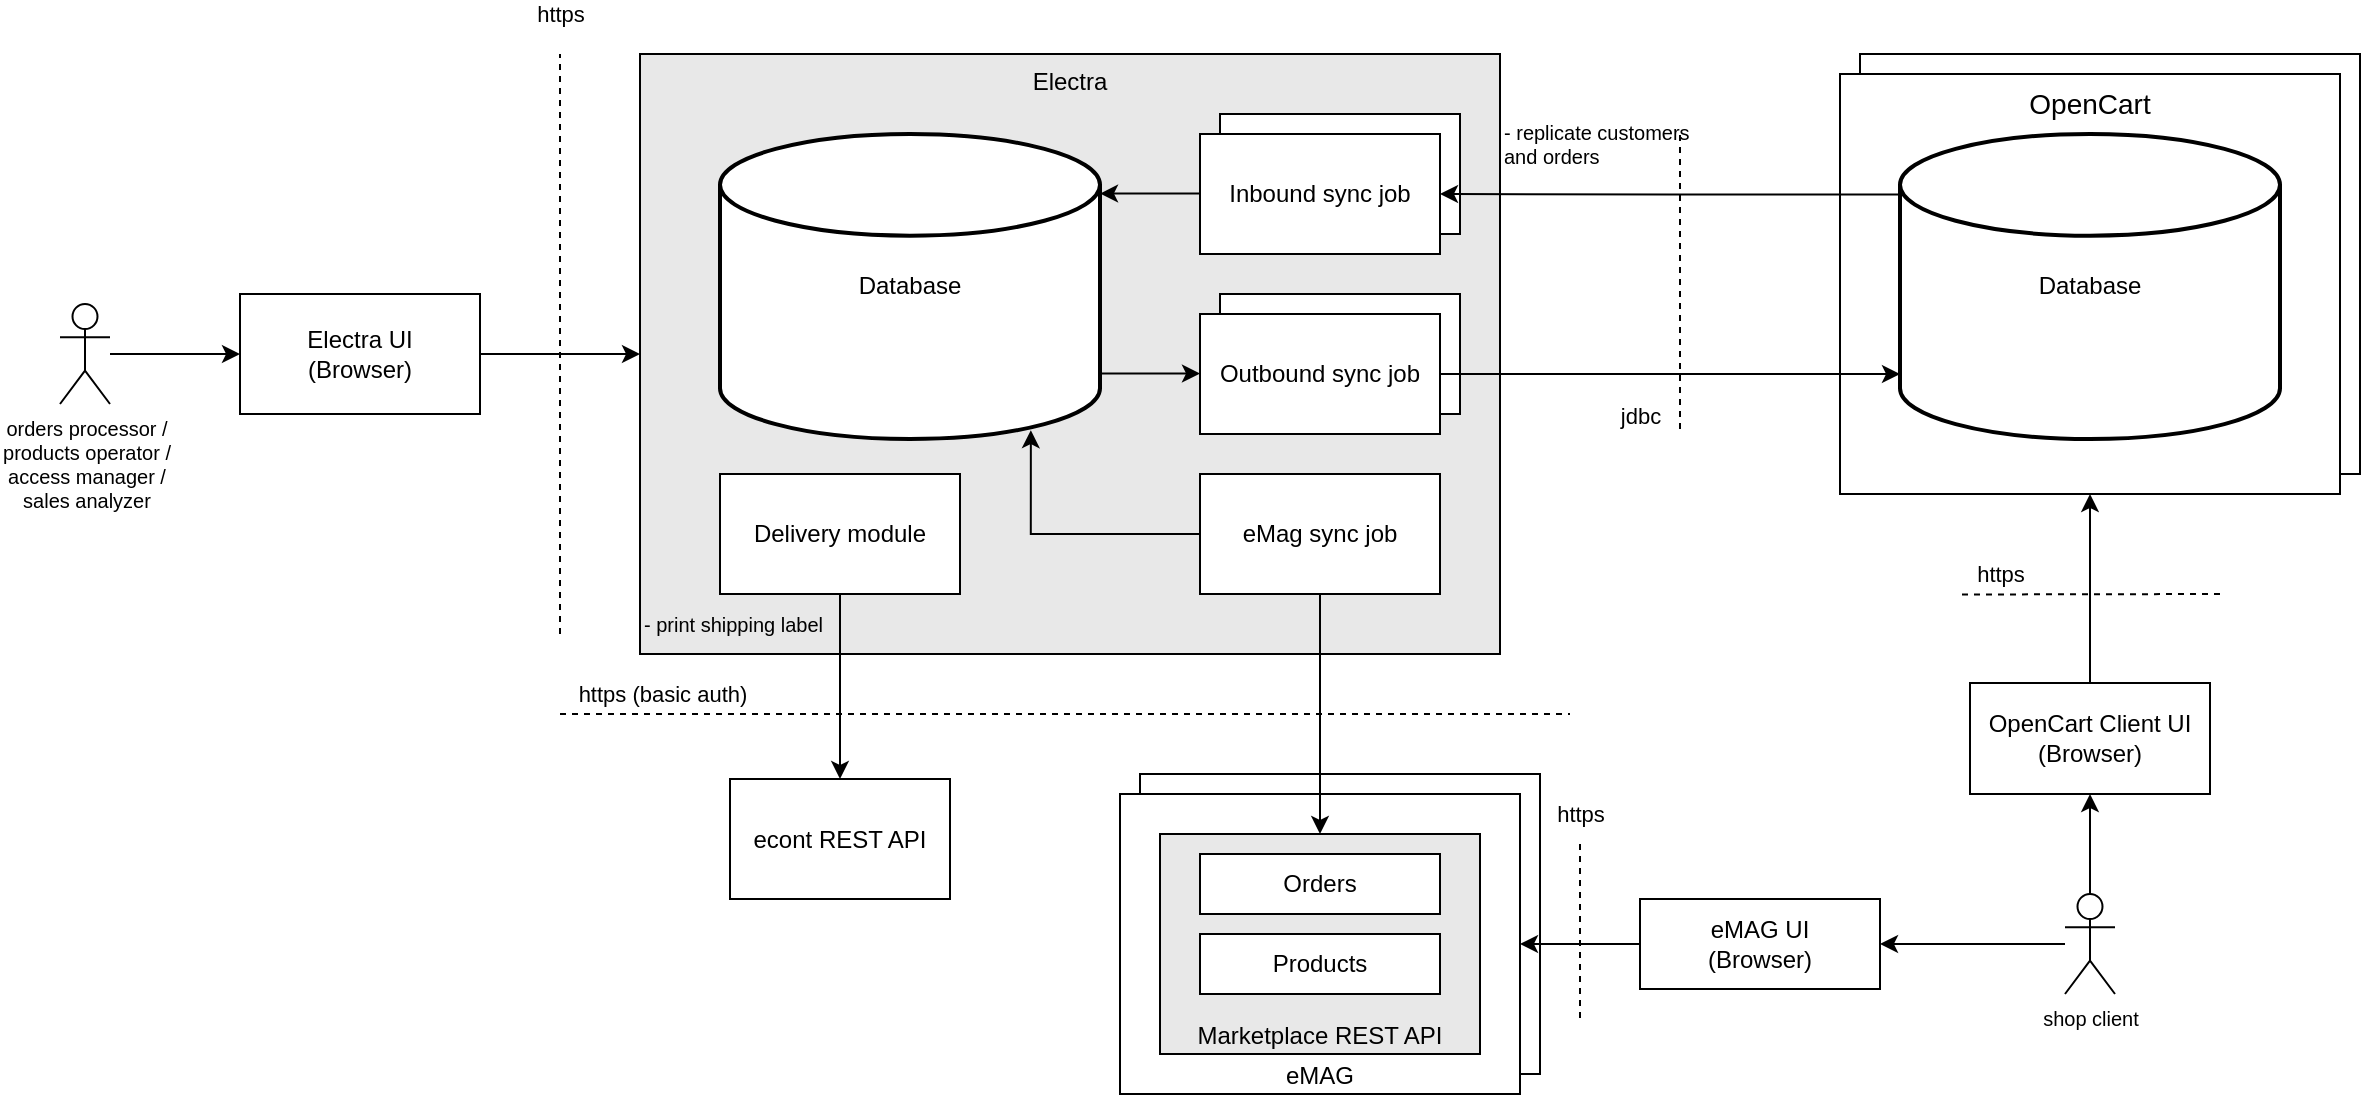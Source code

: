 <mxfile version="23.0.2" type="device">
  <diagram name="overview" id="jfaSSI0YDOlwRBaEhNCn">
    <mxGraphModel dx="3980" dy="794" grid="1" gridSize="10" guides="1" tooltips="1" connect="1" arrows="1" fold="1" page="1" pageScale="1" pageWidth="850" pageHeight="1100" math="0" shadow="0">
      <root>
        <mxCell id="0" />
        <mxCell id="1" parent="0" />
        <mxCell id="mPyWIJrdd4WARDl86ui0-10" value="" style="rounded=0;whiteSpace=wrap;html=1;verticalAlign=bottom;" vertex="1" parent="1">
          <mxGeometry x="-1160" y="660" width="200" height="150" as="geometry" />
        </mxCell>
        <mxCell id="mPyWIJrdd4WARDl86ui0-5" value="" style="rounded=0;whiteSpace=wrap;html=1;verticalAlign=bottom;" vertex="1" parent="1">
          <mxGeometry x="-800" y="300" width="250" height="210" as="geometry" />
        </mxCell>
        <mxCell id="P3PB628fnjOcMtxx2Tqv-17" value="Electra" style="rounded=0;whiteSpace=wrap;html=1;verticalAlign=top;labelBackgroundColor=none;fillColor=#E8E8E8;strokeColor=default;gradientColor=none;" parent="1" vertex="1">
          <mxGeometry x="-1410" y="300" width="430" height="300" as="geometry" />
        </mxCell>
        <mxCell id="FzFCCTIcR-hlnhcNfVOo-4" value="" style="rounded=0;whiteSpace=wrap;html=1;" parent="1" vertex="1">
          <mxGeometry x="-1120" y="420" width="120" height="60" as="geometry" />
        </mxCell>
        <mxCell id="FzFCCTIcR-hlnhcNfVOo-3" value="" style="rounded=0;whiteSpace=wrap;html=1;" parent="1" vertex="1">
          <mxGeometry x="-1120" y="330" width="120" height="60" as="geometry" />
        </mxCell>
        <mxCell id="P3PB628fnjOcMtxx2Tqv-16" value="eMAG" style="rounded=0;whiteSpace=wrap;html=1;verticalAlign=bottom;" parent="1" vertex="1">
          <mxGeometry x="-1170" y="670" width="200" height="150" as="geometry" />
        </mxCell>
        <mxCell id="P3PB628fnjOcMtxx2Tqv-4" value="Marketplace REST API" style="rounded=0;whiteSpace=wrap;html=1;verticalAlign=bottom;fillColor=#E8E8E8;" parent="1" vertex="1">
          <mxGeometry x="-1150" y="690" width="160" height="110" as="geometry" />
        </mxCell>
        <mxCell id="P3PB628fnjOcMtxx2Tqv-13" value="Orders" style="rounded=0;whiteSpace=wrap;html=1;" parent="1" vertex="1">
          <mxGeometry x="-1130" y="700" width="120" height="30" as="geometry" />
        </mxCell>
        <mxCell id="P3PB628fnjOcMtxx2Tqv-14" value="Products" style="rounded=0;whiteSpace=wrap;html=1;" parent="1" vertex="1">
          <mxGeometry x="-1130" y="740" width="120" height="30" as="geometry" />
        </mxCell>
        <mxCell id="P3PB628fnjOcMtxx2Tqv-32" value="Outbound sync job" style="rounded=0;whiteSpace=wrap;html=1;" parent="1" vertex="1">
          <mxGeometry x="-1130" y="430" width="120" height="60" as="geometry" />
        </mxCell>
        <mxCell id="P3PB628fnjOcMtxx2Tqv-26" value="OpenCart" style="rounded=0;whiteSpace=wrap;html=1;verticalAlign=top;fontSize=14;" parent="1" vertex="1">
          <mxGeometry x="-810" y="310" width="250" height="210" as="geometry" />
        </mxCell>
        <mxCell id="P3PB628fnjOcMtxx2Tqv-33" value="Inbound sync job" style="rounded=0;whiteSpace=wrap;html=1;" parent="1" vertex="1">
          <mxGeometry x="-1130" y="340" width="120" height="60" as="geometry" />
        </mxCell>
        <mxCell id="P3PB628fnjOcMtxx2Tqv-52" style="edgeStyle=orthogonalEdgeStyle;rounded=0;orthogonalLoop=1;jettySize=auto;html=1;entryX=0.5;entryY=0;entryDx=0;entryDy=0;" parent="1" source="P3PB628fnjOcMtxx2Tqv-34" target="P3PB628fnjOcMtxx2Tqv-4" edge="1">
          <mxGeometry relative="1" as="geometry" />
        </mxCell>
        <mxCell id="P3PB628fnjOcMtxx2Tqv-84" style="edgeStyle=orthogonalEdgeStyle;rounded=0;orthogonalLoop=1;jettySize=auto;html=1;entryX=0.818;entryY=0.971;entryDx=0;entryDy=0;entryPerimeter=0;" parent="1" source="P3PB628fnjOcMtxx2Tqv-34" target="mPyWIJrdd4WARDl86ui0-6" edge="1">
          <mxGeometry relative="1" as="geometry">
            <mxPoint x="-1180" y="501.25" as="targetPoint" />
          </mxGeometry>
        </mxCell>
        <mxCell id="P3PB628fnjOcMtxx2Tqv-34" value="eMag sync job" style="rounded=0;whiteSpace=wrap;html=1;" parent="1" vertex="1">
          <mxGeometry x="-1130" y="510" width="120" height="60" as="geometry" />
        </mxCell>
        <mxCell id="P3PB628fnjOcMtxx2Tqv-36" value="Electra UI&lt;br&gt;(Browser)" style="rounded=0;whiteSpace=wrap;html=1;" parent="1" vertex="1">
          <mxGeometry x="-1610" y="420" width="120" height="60" as="geometry" />
        </mxCell>
        <mxCell id="P3PB628fnjOcMtxx2Tqv-39" value="https" style="endArrow=none;dashed=1;html=1;rounded=0;verticalAlign=middle;" parent="1" edge="1">
          <mxGeometry x="1" y="20" width="50" height="50" relative="1" as="geometry">
            <mxPoint x="-1450" y="590" as="sourcePoint" />
            <mxPoint x="-1450" y="300" as="targetPoint" />
            <mxPoint x="20" y="-20" as="offset" />
          </mxGeometry>
        </mxCell>
        <mxCell id="P3PB628fnjOcMtxx2Tqv-48" value="https" style="endArrow=none;dashed=1;html=1;rounded=0;verticalAlign=middle;" parent="1" edge="1">
          <mxGeometry x="0.692" y="-10" width="50" height="50" relative="1" as="geometry">
            <mxPoint x="-620" y="570" as="sourcePoint" />
            <mxPoint x="-750" y="570.25" as="targetPoint" />
            <mxPoint as="offset" />
          </mxGeometry>
        </mxCell>
        <mxCell id="P3PB628fnjOcMtxx2Tqv-51" value="jdbc" style="endArrow=none;dashed=1;html=1;rounded=0;verticalAlign=middle;" parent="1" edge="1">
          <mxGeometry x="-0.909" y="20" width="50" height="50" relative="1" as="geometry">
            <mxPoint x="-890" y="487.5" as="sourcePoint" />
            <mxPoint x="-890" y="337.5" as="targetPoint" />
            <mxPoint as="offset" />
          </mxGeometry>
        </mxCell>
        <mxCell id="P3PB628fnjOcMtxx2Tqv-53" value="https (basic auth)" style="endArrow=none;dashed=1;html=1;rounded=0;verticalAlign=middle;" parent="1" edge="1">
          <mxGeometry x="-0.8" y="10" width="50" height="50" relative="1" as="geometry">
            <mxPoint x="-1450" y="630" as="sourcePoint" />
            <mxPoint x="-945" y="630" as="targetPoint" />
            <mxPoint as="offset" />
          </mxGeometry>
        </mxCell>
        <mxCell id="P3PB628fnjOcMtxx2Tqv-87" value="- replicate customers&lt;br&gt;and orders" style="text;html=1;strokeColor=none;fillColor=none;align=left;verticalAlign=middle;whiteSpace=wrap;rounded=0;fontSize=10;" parent="1" vertex="1">
          <mxGeometry x="-980" y="330" width="130" height="30" as="geometry" />
        </mxCell>
        <mxCell id="mPyWIJrdd4WARDl86ui0-7" style="edgeStyle=orthogonalEdgeStyle;rounded=0;orthogonalLoop=1;jettySize=auto;html=1;entryX=1;entryY=0.5;entryDx=0;entryDy=0;" edge="1" parent="1" source="P3PB628fnjOcMtxx2Tqv-101" target="P3PB628fnjOcMtxx2Tqv-16">
          <mxGeometry relative="1" as="geometry" />
        </mxCell>
        <mxCell id="P3PB628fnjOcMtxx2Tqv-101" value="eMAG UI&lt;br&gt;(Browser)" style="rounded=0;whiteSpace=wrap;html=1;" parent="1" vertex="1">
          <mxGeometry x="-910" y="722.5" width="120" height="45" as="geometry" />
        </mxCell>
        <mxCell id="P3PB628fnjOcMtxx2Tqv-104" value="econt REST API" style="rounded=0;whiteSpace=wrap;html=1;" parent="1" vertex="1">
          <mxGeometry x="-1365" y="662.5" width="110" height="60" as="geometry" />
        </mxCell>
        <mxCell id="P3PB628fnjOcMtxx2Tqv-105" value="Delivery module" style="rounded=0;whiteSpace=wrap;html=1;" parent="1" vertex="1">
          <mxGeometry x="-1370" y="510" width="120" height="60" as="geometry" />
        </mxCell>
        <mxCell id="P3PB628fnjOcMtxx2Tqv-119" style="edgeStyle=orthogonalEdgeStyle;rounded=0;orthogonalLoop=1;jettySize=auto;html=1;" parent="1" source="P3PB628fnjOcMtxx2Tqv-105" target="P3PB628fnjOcMtxx2Tqv-104" edge="1">
          <mxGeometry relative="1" as="geometry" />
        </mxCell>
        <mxCell id="P3PB628fnjOcMtxx2Tqv-120" value="- print shipping label" style="text;html=1;strokeColor=none;fillColor=none;align=left;verticalAlign=middle;whiteSpace=wrap;rounded=0;fontSize=10;" parent="1" vertex="1">
          <mxGeometry x="-1410" y="570" width="130" height="30" as="geometry" />
        </mxCell>
        <mxCell id="P3PB628fnjOcMtxx2Tqv-131" style="edgeStyle=orthogonalEdgeStyle;rounded=0;orthogonalLoop=1;jettySize=auto;html=1;" parent="1" source="P3PB628fnjOcMtxx2Tqv-130" target="P3PB628fnjOcMtxx2Tqv-101" edge="1">
          <mxGeometry relative="1" as="geometry" />
        </mxCell>
        <mxCell id="mPyWIJrdd4WARDl86ui0-11" style="edgeStyle=orthogonalEdgeStyle;rounded=0;orthogonalLoop=1;jettySize=auto;html=1;entryX=0.5;entryY=1;entryDx=0;entryDy=0;" edge="1" parent="1" source="P3PB628fnjOcMtxx2Tqv-130" target="FzFCCTIcR-hlnhcNfVOo-72">
          <mxGeometry relative="1" as="geometry" />
        </mxCell>
        <mxCell id="P3PB628fnjOcMtxx2Tqv-130" value="shop client" style="shape=umlActor;verticalLabelPosition=bottom;verticalAlign=top;html=1;outlineConnect=0;fontSize=10;" parent="1" vertex="1">
          <mxGeometry x="-697.5" y="720" width="25" height="50" as="geometry" />
        </mxCell>
        <mxCell id="FzFCCTIcR-hlnhcNfVOo-32" style="edgeStyle=orthogonalEdgeStyle;rounded=0;orthogonalLoop=1;jettySize=auto;html=1;entryX=0;entryY=0.5;entryDx=0;entryDy=0;" parent="1" source="P3PB628fnjOcMtxx2Tqv-132" target="P3PB628fnjOcMtxx2Tqv-36" edge="1">
          <mxGeometry relative="1" as="geometry" />
        </mxCell>
        <mxCell id="P3PB628fnjOcMtxx2Tqv-132" value="orders processor /&lt;br&gt;products operator /&lt;br&gt;access manager /&lt;br&gt;sales analyzer" style="shape=umlActor;verticalLabelPosition=bottom;verticalAlign=top;html=1;outlineConnect=0;fontSize=10;" parent="1" vertex="1">
          <mxGeometry x="-1700" y="425" width="25" height="50" as="geometry" />
        </mxCell>
        <mxCell id="FzFCCTIcR-hlnhcNfVOo-31" style="edgeStyle=orthogonalEdgeStyle;rounded=0;orthogonalLoop=1;jettySize=auto;html=1;entryX=0;entryY=0.5;entryDx=0;entryDy=0;" parent="1" source="P3PB628fnjOcMtxx2Tqv-36" target="P3PB628fnjOcMtxx2Tqv-17" edge="1">
          <mxGeometry relative="1" as="geometry" />
        </mxCell>
        <mxCell id="FzFCCTIcR-hlnhcNfVOo-70" value="https" style="endArrow=none;dashed=1;html=1;rounded=0;verticalAlign=middle;" parent="1" edge="1">
          <mxGeometry x="-1" y="-15" width="50" height="50" relative="1" as="geometry">
            <mxPoint x="-940" y="695" as="sourcePoint" />
            <mxPoint x="-940" y="785" as="targetPoint" />
            <mxPoint x="15" y="-15" as="offset" />
          </mxGeometry>
        </mxCell>
        <mxCell id="FzFCCTIcR-hlnhcNfVOo-72" value="OpenCart Client UI&lt;br style=&quot;border-color: var(--border-color);&quot;&gt;(Browser)" style="rounded=0;whiteSpace=wrap;html=1;" parent="1" vertex="1">
          <mxGeometry x="-745" y="614.5" width="120" height="55.5" as="geometry" />
        </mxCell>
        <mxCell id="FzFCCTIcR-hlnhcNfVOo-80" style="edgeStyle=orthogonalEdgeStyle;rounded=0;orthogonalLoop=1;jettySize=auto;html=1;entryX=0.5;entryY=1;entryDx=0;entryDy=0;" parent="1" source="FzFCCTIcR-hlnhcNfVOo-72" target="P3PB628fnjOcMtxx2Tqv-26" edge="1">
          <mxGeometry relative="1" as="geometry" />
        </mxCell>
        <mxCell id="mPyWIJrdd4WARDl86ui0-12" style="edgeStyle=orthogonalEdgeStyle;rounded=0;orthogonalLoop=1;jettySize=auto;html=1;entryX=1;entryY=0.5;entryDx=0;entryDy=0;exitX=0.007;exitY=0.198;exitDx=0;exitDy=0;exitPerimeter=0;" edge="1" parent="1" source="xiH8muQfIknUuX0wXvML-2" target="P3PB628fnjOcMtxx2Tqv-33">
          <mxGeometry relative="1" as="geometry" />
        </mxCell>
        <mxCell id="xiH8muQfIknUuX0wXvML-2" value="Database" style="strokeWidth=2;html=1;shape=mxgraph.flowchart.database;whiteSpace=wrap;verticalAlign=middle;fontSize=12;" vertex="1" parent="1">
          <mxGeometry x="-780" y="340" width="190" height="152.5" as="geometry" />
        </mxCell>
        <mxCell id="mPyWIJrdd4WARDl86ui0-2" style="edgeStyle=orthogonalEdgeStyle;rounded=0;orthogonalLoop=1;jettySize=auto;html=1;" edge="1" parent="1" source="P3PB628fnjOcMtxx2Tqv-32">
          <mxGeometry relative="1" as="geometry">
            <mxPoint x="-780" y="460" as="targetPoint" />
            <Array as="points">
              <mxPoint x="-780" y="460" />
            </Array>
          </mxGeometry>
        </mxCell>
        <mxCell id="mPyWIJrdd4WARDl86ui0-6" value="Database" style="strokeWidth=2;html=1;shape=mxgraph.flowchart.database;whiteSpace=wrap;verticalAlign=middle;fontSize=12;" vertex="1" parent="1">
          <mxGeometry x="-1370" y="340" width="190" height="152.5" as="geometry" />
        </mxCell>
        <mxCell id="mPyWIJrdd4WARDl86ui0-14" style="edgeStyle=orthogonalEdgeStyle;rounded=0;orthogonalLoop=1;jettySize=auto;html=1;entryX=0;entryY=0.5;entryDx=0;entryDy=0;exitX=0.998;exitY=0.197;exitDx=0;exitDy=0;exitPerimeter=0;" edge="1" parent="1">
          <mxGeometry relative="1" as="geometry">
            <mxPoint x="-1180" y="459.76" as="sourcePoint" />
            <mxPoint x="-1130" y="459.76" as="targetPoint" />
          </mxGeometry>
        </mxCell>
        <mxCell id="mPyWIJrdd4WARDl86ui0-15" style="edgeStyle=orthogonalEdgeStyle;rounded=0;orthogonalLoop=1;jettySize=auto;html=1;entryX=0.998;entryY=0.789;entryDx=0;entryDy=0;entryPerimeter=0;" edge="1" parent="1">
          <mxGeometry relative="1" as="geometry">
            <mxPoint x="-1130" y="369.76" as="sourcePoint" />
            <mxPoint x="-1180" y="369.76" as="targetPoint" />
          </mxGeometry>
        </mxCell>
      </root>
    </mxGraphModel>
  </diagram>
</mxfile>
